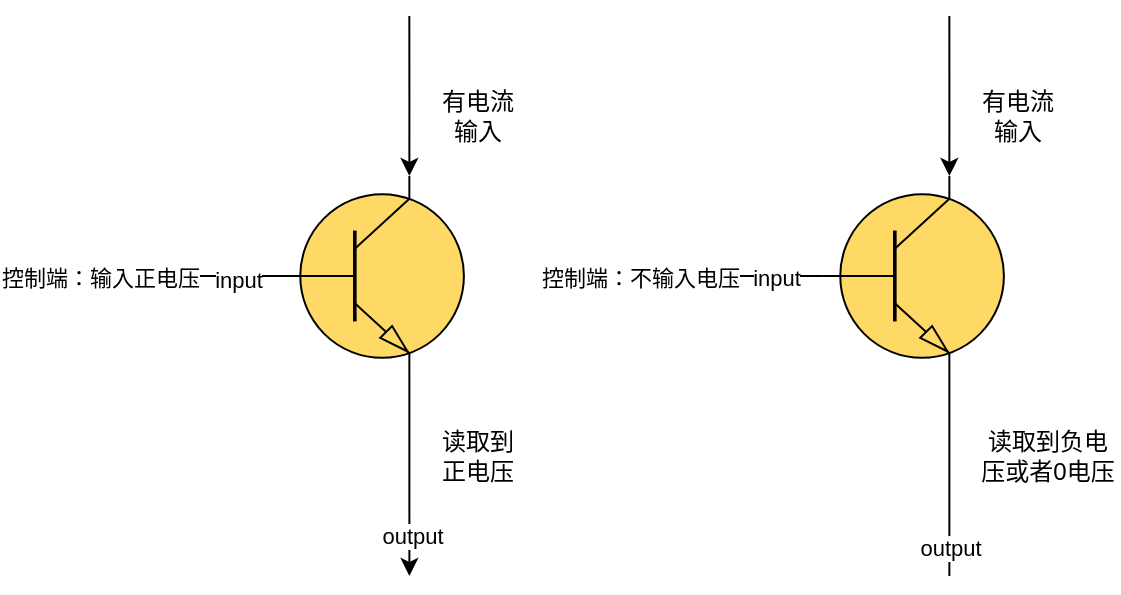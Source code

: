<mxfile version="13.9.2" type="github">
  <diagram id="yH7qHg9RPvQx5JNDn6Zl" name="第 1 页">
    <mxGraphModel dx="895" dy="470" grid="1" gridSize="10" guides="1" tooltips="1" connect="1" arrows="1" fold="1" page="1" pageScale="1" pageWidth="827" pageHeight="1169" math="0" shadow="0">
      <root>
        <mxCell id="0" />
        <mxCell id="1" parent="0" />
        <mxCell id="G7uyzcNy9ClVvlWQECVc-2" style="edgeStyle=orthogonalEdgeStyle;rounded=0;orthogonalLoop=1;jettySize=auto;html=1;exitX=0;exitY=0.5;exitDx=0;exitDy=0;exitPerimeter=0;endArrow=none;endFill=0;" edge="1" parent="1" source="G7uyzcNy9ClVvlWQECVc-1">
          <mxGeometry relative="1" as="geometry">
            <mxPoint x="130" y="320" as="targetPoint" />
          </mxGeometry>
        </mxCell>
        <mxCell id="G7uyzcNy9ClVvlWQECVc-9" value="控制端：输入正电压" style="edgeLabel;html=1;align=center;verticalAlign=middle;resizable=0;points=[];" vertex="1" connectable="0" parent="G7uyzcNy9ClVvlWQECVc-2">
          <mxGeometry x="0.989" y="1" relative="1" as="geometry">
            <mxPoint as="offset" />
          </mxGeometry>
        </mxCell>
        <mxCell id="G7uyzcNy9ClVvlWQECVc-27" value="input" style="edgeLabel;html=1;align=center;verticalAlign=middle;resizable=0;points=[];" vertex="1" connectable="0" parent="G7uyzcNy9ClVvlWQECVc-2">
          <mxGeometry x="-0.525" y="2" relative="1" as="geometry">
            <mxPoint as="offset" />
          </mxGeometry>
        </mxCell>
        <mxCell id="G7uyzcNy9ClVvlWQECVc-5" style="edgeStyle=orthogonalEdgeStyle;rounded=0;orthogonalLoop=1;jettySize=auto;html=1;exitX=0.7;exitY=1;exitDx=0;exitDy=0;exitPerimeter=0;endArrow=classic;endFill=1;" edge="1" parent="1" source="G7uyzcNy9ClVvlWQECVc-1">
          <mxGeometry relative="1" as="geometry">
            <mxPoint x="286" y="470" as="targetPoint" />
            <Array as="points">
              <mxPoint x="286" y="470" />
            </Array>
          </mxGeometry>
        </mxCell>
        <mxCell id="G7uyzcNy9ClVvlWQECVc-25" value="output" style="edgeLabel;html=1;align=center;verticalAlign=middle;resizable=0;points=[];" vertex="1" connectable="0" parent="G7uyzcNy9ClVvlWQECVc-5">
          <mxGeometry x="1" y="20" relative="1" as="geometry">
            <mxPoint x="1" as="offset" />
          </mxGeometry>
        </mxCell>
        <mxCell id="G7uyzcNy9ClVvlWQECVc-21" style="edgeStyle=orthogonalEdgeStyle;rounded=0;orthogonalLoop=1;jettySize=auto;html=1;exitX=0.7;exitY=0;exitDx=0;exitDy=0;exitPerimeter=0;startArrow=classic;startFill=1;endArrow=none;endFill=0;" edge="1" parent="1" source="G7uyzcNy9ClVvlWQECVc-1">
          <mxGeometry relative="1" as="geometry">
            <mxPoint x="285.667" y="190" as="targetPoint" />
          </mxGeometry>
        </mxCell>
        <mxCell id="G7uyzcNy9ClVvlWQECVc-1" value="" style="verticalLabelPosition=bottom;shadow=0;dashed=0;align=center;html=1;verticalAlign=top;shape=mxgraph.electrical.transistors.npn_transistor_1;fillColor=#FFD966;" vertex="1" parent="1">
          <mxGeometry x="220" y="270" width="95" height="100" as="geometry" />
        </mxCell>
        <mxCell id="G7uyzcNy9ClVvlWQECVc-10" value="有电流输入" style="text;html=1;strokeColor=none;fillColor=none;align=center;verticalAlign=middle;whiteSpace=wrap;rounded=0;" vertex="1" parent="1">
          <mxGeometry x="300" y="230" width="40" height="20" as="geometry" />
        </mxCell>
        <mxCell id="G7uyzcNy9ClVvlWQECVc-11" value="读取到正电压" style="text;html=1;strokeColor=none;fillColor=none;align=center;verticalAlign=middle;whiteSpace=wrap;rounded=0;" vertex="1" parent="1">
          <mxGeometry x="300" y="400" width="40" height="20" as="geometry" />
        </mxCell>
        <mxCell id="G7uyzcNy9ClVvlWQECVc-12" style="edgeStyle=orthogonalEdgeStyle;rounded=0;orthogonalLoop=1;jettySize=auto;html=1;exitX=0;exitY=0.5;exitDx=0;exitDy=0;exitPerimeter=0;endArrow=none;endFill=0;" edge="1" source="G7uyzcNy9ClVvlWQECVc-16" parent="1">
          <mxGeometry relative="1" as="geometry">
            <mxPoint x="400" y="320" as="targetPoint" />
          </mxGeometry>
        </mxCell>
        <mxCell id="G7uyzcNy9ClVvlWQECVc-13" value="控制端：不输入电压" style="edgeLabel;html=1;align=center;verticalAlign=middle;resizable=0;points=[];" vertex="1" connectable="0" parent="G7uyzcNy9ClVvlWQECVc-12">
          <mxGeometry x="0.989" y="1" relative="1" as="geometry">
            <mxPoint as="offset" />
          </mxGeometry>
        </mxCell>
        <mxCell id="G7uyzcNy9ClVvlWQECVc-28" value="input" style="edgeLabel;html=1;align=center;verticalAlign=middle;resizable=0;points=[];" vertex="1" connectable="0" parent="G7uyzcNy9ClVvlWQECVc-12">
          <mxGeometry x="-0.502" y="1" relative="1" as="geometry">
            <mxPoint as="offset" />
          </mxGeometry>
        </mxCell>
        <mxCell id="G7uyzcNy9ClVvlWQECVc-14" style="edgeStyle=orthogonalEdgeStyle;rounded=0;orthogonalLoop=1;jettySize=auto;html=1;exitX=0.7;exitY=1;exitDx=0;exitDy=0;exitPerimeter=0;endArrow=none;endFill=0;" edge="1" source="G7uyzcNy9ClVvlWQECVc-16" parent="1">
          <mxGeometry relative="1" as="geometry">
            <mxPoint x="556" y="470" as="targetPoint" />
            <Array as="points">
              <mxPoint x="556" y="470" />
            </Array>
          </mxGeometry>
        </mxCell>
        <mxCell id="G7uyzcNy9ClVvlWQECVc-26" value="output" style="edgeLabel;html=1;align=center;verticalAlign=middle;resizable=0;points=[];" vertex="1" connectable="0" parent="G7uyzcNy9ClVvlWQECVc-14">
          <mxGeometry x="1" y="14" relative="1" as="geometry">
            <mxPoint as="offset" />
          </mxGeometry>
        </mxCell>
        <mxCell id="G7uyzcNy9ClVvlWQECVc-24" style="edgeStyle=orthogonalEdgeStyle;rounded=0;orthogonalLoop=1;jettySize=auto;html=1;exitX=0.7;exitY=0;exitDx=0;exitDy=0;exitPerimeter=0;startArrow=classic;startFill=1;endArrow=none;endFill=0;" edge="1" parent="1" source="G7uyzcNy9ClVvlWQECVc-16">
          <mxGeometry relative="1" as="geometry">
            <mxPoint x="555.674" y="190" as="targetPoint" />
          </mxGeometry>
        </mxCell>
        <mxCell id="G7uyzcNy9ClVvlWQECVc-16" value="" style="verticalLabelPosition=bottom;shadow=0;dashed=0;align=center;html=1;verticalAlign=top;shape=mxgraph.electrical.transistors.npn_transistor_1;fillColor=#FFD966;" vertex="1" parent="1">
          <mxGeometry x="490" y="270" width="95" height="100" as="geometry" />
        </mxCell>
        <mxCell id="G7uyzcNy9ClVvlWQECVc-17" value="有电流输入" style="text;html=1;strokeColor=none;fillColor=none;align=center;verticalAlign=middle;whiteSpace=wrap;rounded=0;" vertex="1" parent="1">
          <mxGeometry x="570" y="230" width="40" height="20" as="geometry" />
        </mxCell>
        <mxCell id="G7uyzcNy9ClVvlWQECVc-18" value="读取到负电压或者0电压" style="text;html=1;strokeColor=none;fillColor=none;align=center;verticalAlign=middle;whiteSpace=wrap;rounded=0;" vertex="1" parent="1">
          <mxGeometry x="570" y="395" width="70" height="30" as="geometry" />
        </mxCell>
      </root>
    </mxGraphModel>
  </diagram>
</mxfile>
